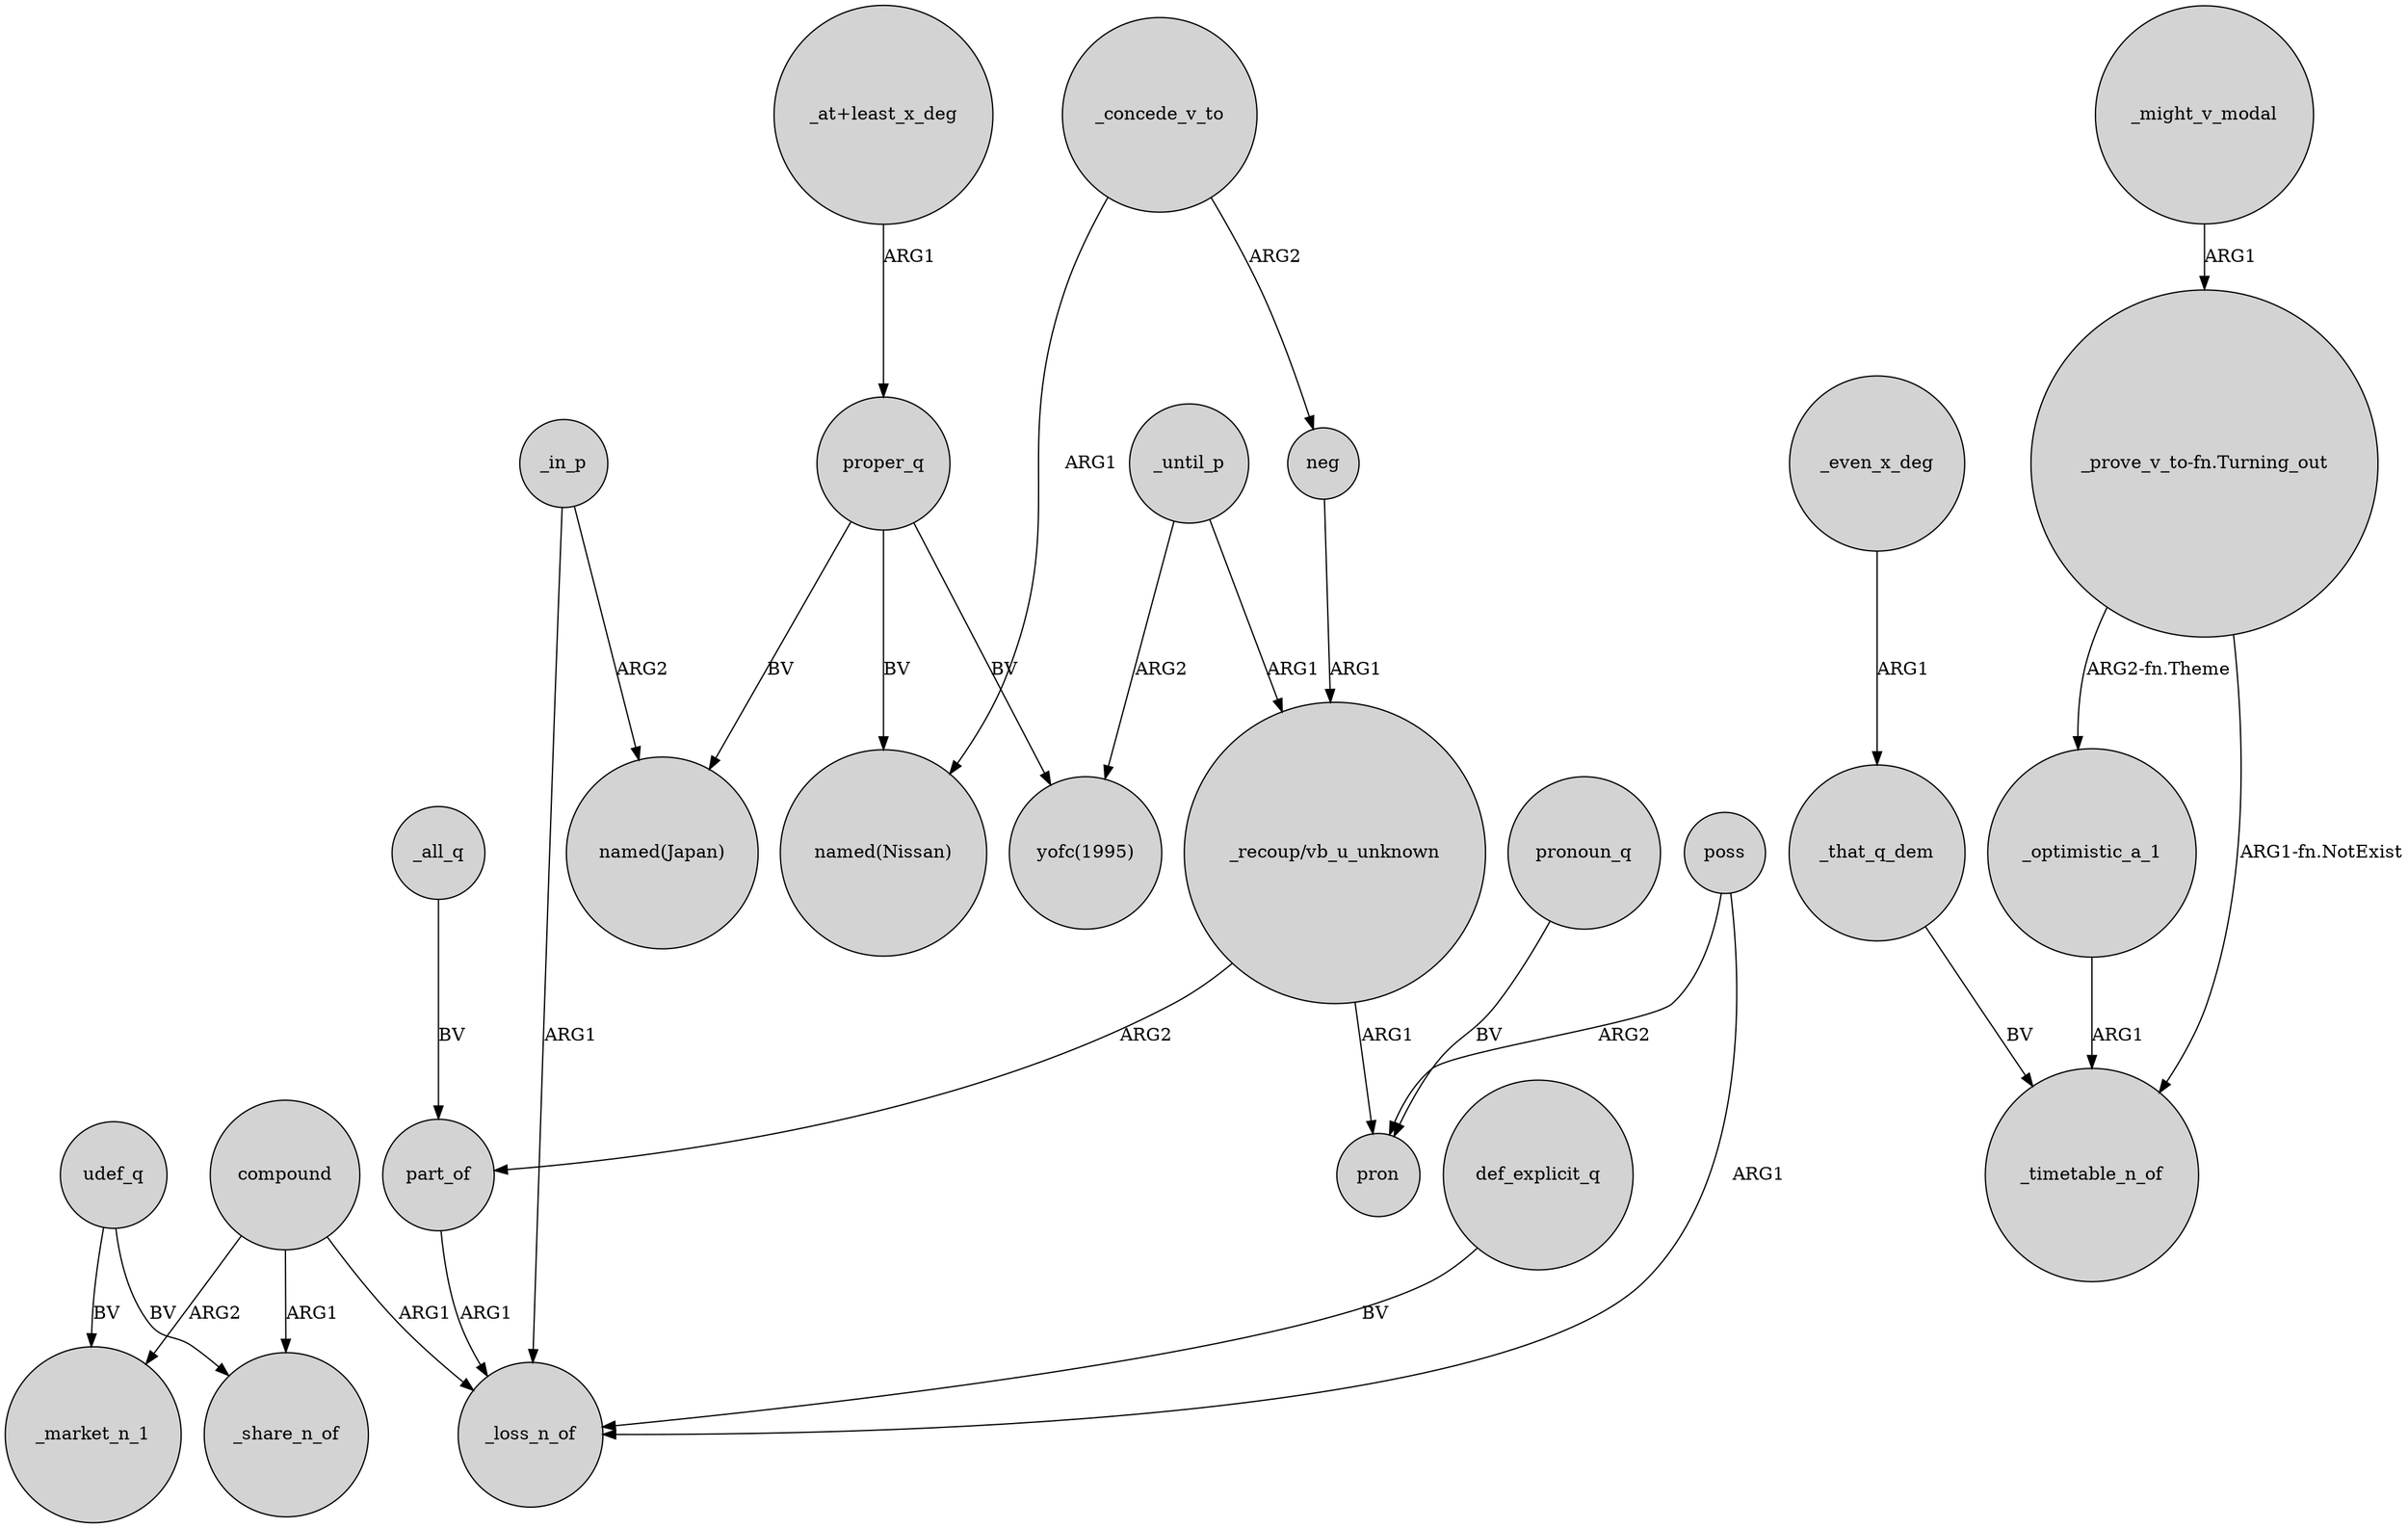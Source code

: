 digraph {
	node [shape=circle style=filled]
	compound -> _market_n_1 [label=ARG2]
	part_of -> _loss_n_of [label=ARG1]
	"_prove_v_to-fn.Turning_out" -> _optimistic_a_1 [label="ARG2-fn.Theme"]
	neg -> "_recoup/vb_u_unknown" [label=ARG1]
	_optimistic_a_1 -> _timetable_n_of [label=ARG1]
	_all_q -> part_of [label=BV]
	poss -> pron [label=ARG2]
	_until_p -> "yofc(1995)" [label=ARG2]
	_concede_v_to -> neg [label=ARG2]
	"_recoup/vb_u_unknown" -> pron [label=ARG1]
	"_prove_v_to-fn.Turning_out" -> _timetable_n_of [label="ARG1-fn.NotExist"]
	_concede_v_to -> "named(Nissan)" [label=ARG1]
	def_explicit_q -> _loss_n_of [label=BV]
	_in_p -> _loss_n_of [label=ARG1]
	_until_p -> "_recoup/vb_u_unknown" [label=ARG1]
	udef_q -> _market_n_1 [label=BV]
	"_recoup/vb_u_unknown" -> part_of [label=ARG2]
	poss -> _loss_n_of [label=ARG1]
	proper_q -> "named(Japan)" [label=BV]
	proper_q -> "yofc(1995)" [label=BV]
	pronoun_q -> pron [label=BV]
	_might_v_modal -> "_prove_v_to-fn.Turning_out" [label=ARG1]
	proper_q -> "named(Nissan)" [label=BV]
	compound -> _share_n_of [label=ARG1]
	"_at+least_x_deg" -> proper_q [label=ARG1]
	_even_x_deg -> _that_q_dem [label=ARG1]
	udef_q -> _share_n_of [label=BV]
	compound -> _loss_n_of [label=ARG1]
	_that_q_dem -> _timetable_n_of [label=BV]
	_in_p -> "named(Japan)" [label=ARG2]
}
